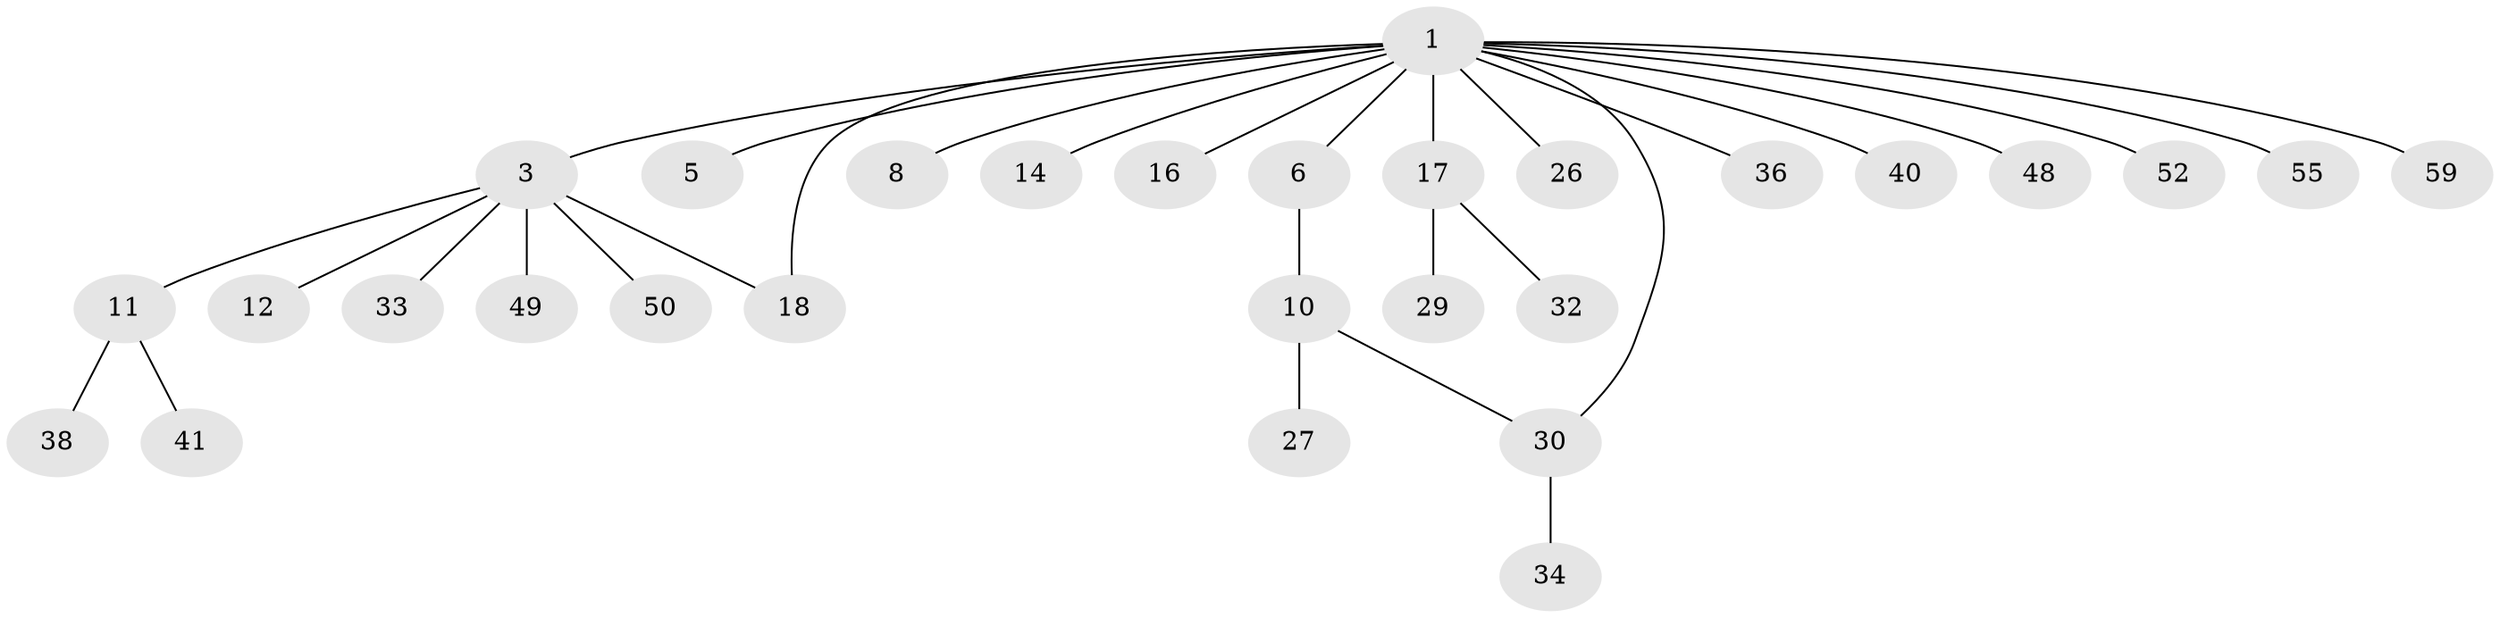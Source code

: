 // original degree distribution, {8: 0.03389830508474576, 9: 0.01694915254237288, 7: 0.01694915254237288, 2: 0.15254237288135594, 1: 0.6101694915254238, 4: 0.05084745762711865, 3: 0.0847457627118644, 6: 0.01694915254237288, 5: 0.01694915254237288}
// Generated by graph-tools (version 1.1) at 2025/14/03/09/25 04:14:32]
// undirected, 29 vertices, 30 edges
graph export_dot {
graph [start="1"]
  node [color=gray90,style=filled];
  1 [super="+7+2"];
  3 [super="+4"];
  5;
  6;
  8;
  10 [super="+37+39+13"];
  11;
  12;
  14;
  16;
  17 [super="+21"];
  18 [super="+42+19"];
  26;
  27 [super="+53"];
  29 [super="+35"];
  30 [super="+47+58"];
  32;
  33;
  34;
  36;
  38;
  40;
  41;
  48;
  49;
  50;
  52;
  55;
  59;
  1 -- 5;
  1 -- 30;
  1 -- 40;
  1 -- 52;
  1 -- 55;
  1 -- 59;
  1 -- 8;
  1 -- 3;
  1 -- 36;
  1 -- 6;
  1 -- 14;
  1 -- 48;
  1 -- 17;
  1 -- 16;
  1 -- 18 [weight=2];
  1 -- 26;
  3 -- 11;
  3 -- 18;
  3 -- 33;
  3 -- 49;
  3 -- 50;
  3 -- 12;
  6 -- 10;
  10 -- 27;
  10 -- 30;
  11 -- 38;
  11 -- 41;
  17 -- 32;
  17 -- 29;
  30 -- 34;
}
